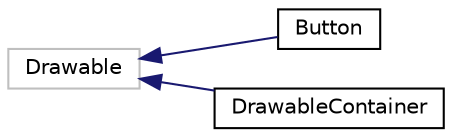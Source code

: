 digraph "Graphical Class Hierarchy"
{
  edge [fontname="Helvetica",fontsize="10",labelfontname="Helvetica",labelfontsize="10"];
  node [fontname="Helvetica",fontsize="10",shape=record];
  rankdir="LR";
  Node1 [label="Drawable",height=0.2,width=0.4,color="grey75", fillcolor="white", style="filled"];
  Node1 -> Node2 [dir="back",color="midnightblue",fontsize="10",style="solid",fontname="Helvetica"];
  Node2 [label="Button",height=0.2,width=0.4,color="black", fillcolor="white", style="filled",URL="$class_button.html",tooltip="Button required for the interaction of the player in the game. "];
  Node1 -> Node3 [dir="back",color="midnightblue",fontsize="10",style="solid",fontname="Helvetica"];
  Node3 [label="DrawableContainer",height=0.2,width=0.4,color="black", fillcolor="white", style="filled",URL="$class_drawable_container.html"];
}
